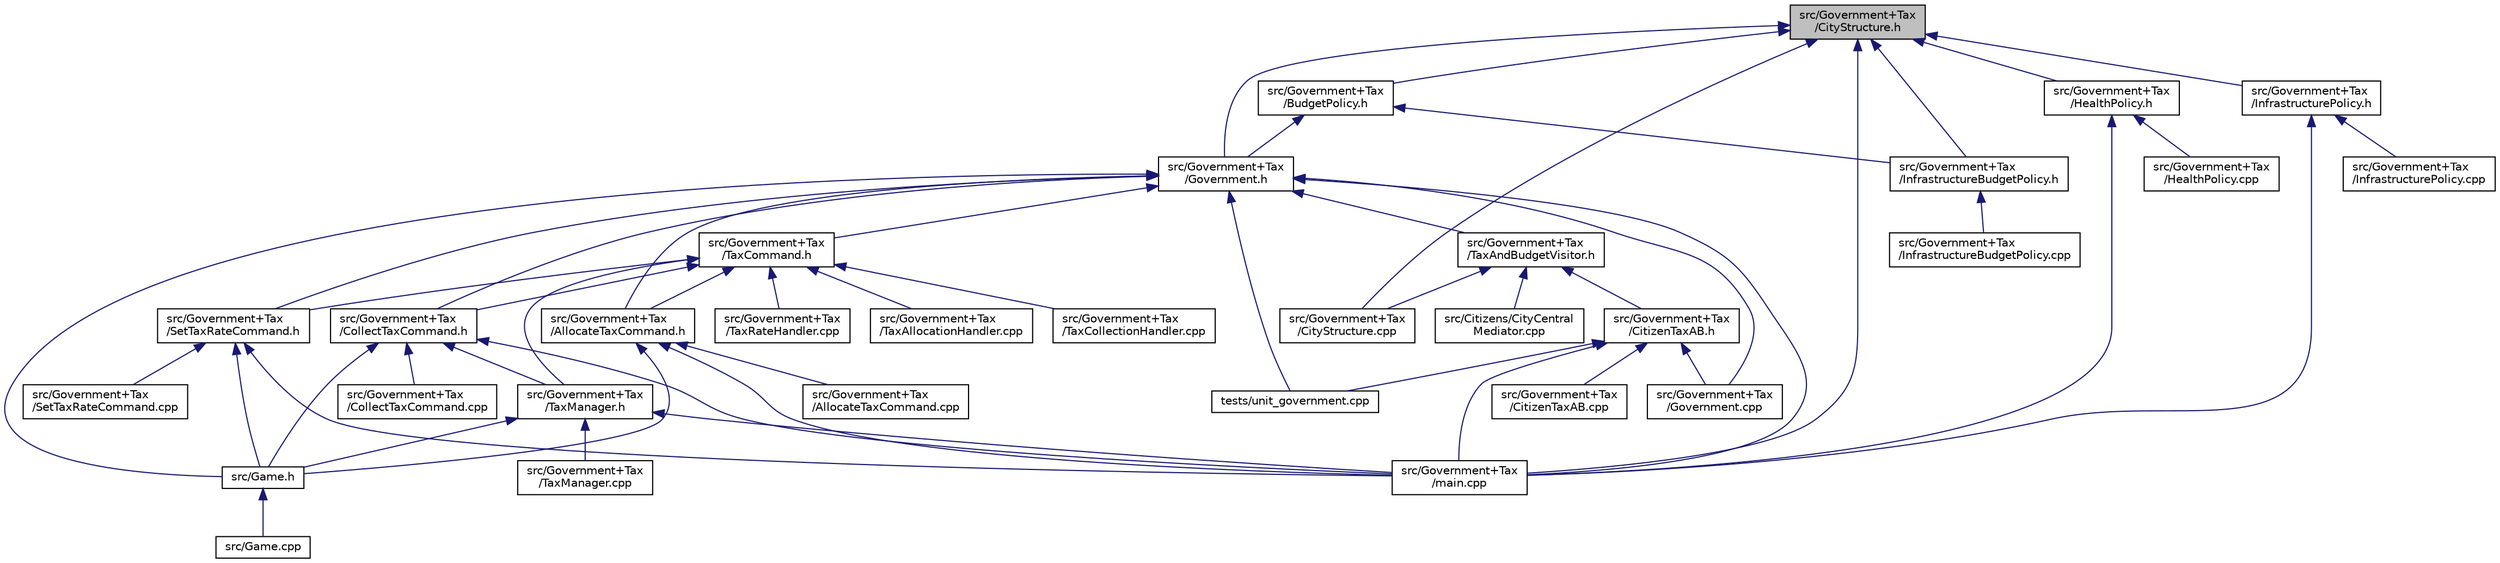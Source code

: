 digraph "src/Government+Tax/CityStructure.h"
{
 // LATEX_PDF_SIZE
  edge [fontname="Helvetica",fontsize="10",labelfontname="Helvetica",labelfontsize="10"];
  node [fontname="Helvetica",fontsize="10",shape=record];
  Node1 [label="src/Government+Tax\l/CityStructure.h",height=0.2,width=0.4,color="black", fillcolor="grey75", style="filled", fontcolor="black",tooltip="Header file for the CityStructure class, representing a city with blocks and departments for budget a..."];
  Node1 -> Node2 [dir="back",color="midnightblue",fontsize="10",style="solid",fontname="Helvetica"];
  Node2 [label="src/Government+Tax\l/BudgetPolicy.h",height=0.2,width=0.4,color="black", fillcolor="white", style="filled",URL="$BudgetPolicy_8h.html",tooltip="Header file for the BudgetPolicy class, defining the base interface for city budget policies."];
  Node2 -> Node3 [dir="back",color="midnightblue",fontsize="10",style="solid",fontname="Helvetica"];
  Node3 [label="src/Government+Tax\l/Government.h",height=0.2,width=0.4,color="black", fillcolor="white", style="filled",URL="$Government_8h.html",tooltip="Header file for the Government class, which manages tax collection and budget allocation for cities."];
  Node3 -> Node4 [dir="back",color="midnightblue",fontsize="10",style="solid",fontname="Helvetica"];
  Node4 [label="src/Game.h",height=0.2,width=0.4,color="black", fillcolor="white", style="filled",URL="$Game_8h.html",tooltip=" "];
  Node4 -> Node5 [dir="back",color="midnightblue",fontsize="10",style="solid",fontname="Helvetica"];
  Node5 [label="src/Game.cpp",height=0.2,width=0.4,color="black", fillcolor="white", style="filled",URL="$Game_8cpp.html",tooltip=" "];
  Node3 -> Node6 [dir="back",color="midnightblue",fontsize="10",style="solid",fontname="Helvetica"];
  Node6 [label="src/Government+Tax\l/AllocateTaxCommand.h",height=0.2,width=0.4,color="black", fillcolor="white", style="filled",URL="$AllocateTaxCommand_8h.html",tooltip="Header file for the AllocateTaxCommand class, which allocates tax funds to a specified department."];
  Node6 -> Node4 [dir="back",color="midnightblue",fontsize="10",style="solid",fontname="Helvetica"];
  Node6 -> Node7 [dir="back",color="midnightblue",fontsize="10",style="solid",fontname="Helvetica"];
  Node7 [label="src/Government+Tax\l/AllocateTaxCommand.cpp",height=0.2,width=0.4,color="black", fillcolor="white", style="filled",URL="$AllocateTaxCommand_8cpp.html",tooltip=" "];
  Node6 -> Node8 [dir="back",color="midnightblue",fontsize="10",style="solid",fontname="Helvetica"];
  Node8 [label="src/Government+Tax\l/main.cpp",height=0.2,width=0.4,color="black", fillcolor="white", style="filled",URL="$Government_09Tax_2main_8cpp.html",tooltip=" "];
  Node3 -> Node9 [dir="back",color="midnightblue",fontsize="10",style="solid",fontname="Helvetica"];
  Node9 [label="src/Government+Tax\l/CollectTaxCommand.h",height=0.2,width=0.4,color="black", fillcolor="white", style="filled",URL="$CollectTaxCommand_8h.html",tooltip="Header file for the CollectTaxCommand class, which encapsulates the tax collection command."];
  Node9 -> Node4 [dir="back",color="midnightblue",fontsize="10",style="solid",fontname="Helvetica"];
  Node9 -> Node10 [dir="back",color="midnightblue",fontsize="10",style="solid",fontname="Helvetica"];
  Node10 [label="src/Government+Tax\l/CollectTaxCommand.cpp",height=0.2,width=0.4,color="black", fillcolor="white", style="filled",URL="$CollectTaxCommand_8cpp.html",tooltip=" "];
  Node9 -> Node8 [dir="back",color="midnightblue",fontsize="10",style="solid",fontname="Helvetica"];
  Node9 -> Node11 [dir="back",color="midnightblue",fontsize="10",style="solid",fontname="Helvetica"];
  Node11 [label="src/Government+Tax\l/TaxManager.h",height=0.2,width=0.4,color="black", fillcolor="white", style="filled",URL="$TaxManager_8h.html",tooltip=" "];
  Node11 -> Node4 [dir="back",color="midnightblue",fontsize="10",style="solid",fontname="Helvetica"];
  Node11 -> Node8 [dir="back",color="midnightblue",fontsize="10",style="solid",fontname="Helvetica"];
  Node11 -> Node12 [dir="back",color="midnightblue",fontsize="10",style="solid",fontname="Helvetica"];
  Node12 [label="src/Government+Tax\l/TaxManager.cpp",height=0.2,width=0.4,color="black", fillcolor="white", style="filled",URL="$TaxManager_8cpp.html",tooltip=" "];
  Node3 -> Node13 [dir="back",color="midnightblue",fontsize="10",style="solid",fontname="Helvetica"];
  Node13 [label="src/Government+Tax\l/Government.cpp",height=0.2,width=0.4,color="black", fillcolor="white", style="filled",URL="$Government_8cpp.html",tooltip=" "];
  Node3 -> Node8 [dir="back",color="midnightblue",fontsize="10",style="solid",fontname="Helvetica"];
  Node3 -> Node14 [dir="back",color="midnightblue",fontsize="10",style="solid",fontname="Helvetica"];
  Node14 [label="src/Government+Tax\l/SetTaxRateCommand.h",height=0.2,width=0.4,color="black", fillcolor="white", style="filled",URL="$SetTaxRateCommand_8h.html",tooltip=" "];
  Node14 -> Node4 [dir="back",color="midnightblue",fontsize="10",style="solid",fontname="Helvetica"];
  Node14 -> Node8 [dir="back",color="midnightblue",fontsize="10",style="solid",fontname="Helvetica"];
  Node14 -> Node15 [dir="back",color="midnightblue",fontsize="10",style="solid",fontname="Helvetica"];
  Node15 [label="src/Government+Tax\l/SetTaxRateCommand.cpp",height=0.2,width=0.4,color="black", fillcolor="white", style="filled",URL="$SetTaxRateCommand_8cpp.html",tooltip=" "];
  Node3 -> Node16 [dir="back",color="midnightblue",fontsize="10",style="solid",fontname="Helvetica"];
  Node16 [label="src/Government+Tax\l/TaxAndBudgetVisitor.h",height=0.2,width=0.4,color="black", fillcolor="white", style="filled",URL="$TaxAndBudgetVisitor_8h.html",tooltip=" "];
  Node16 -> Node17 [dir="back",color="midnightblue",fontsize="10",style="solid",fontname="Helvetica"];
  Node17 [label="src/Citizens/CityCentral\lMediator.cpp",height=0.2,width=0.4,color="black", fillcolor="white", style="filled",URL="$CityCentralMediator_8cpp.html",tooltip=" "];
  Node16 -> Node18 [dir="back",color="midnightblue",fontsize="10",style="solid",fontname="Helvetica"];
  Node18 [label="src/Government+Tax\l/CitizenTaxAB.h",height=0.2,width=0.4,color="black", fillcolor="white", style="filled",URL="$CitizenTaxAB_8h.html",tooltip="Header file for the CitizenTaxAB class, which calculates tax for citizens and buildings."];
  Node18 -> Node19 [dir="back",color="midnightblue",fontsize="10",style="solid",fontname="Helvetica"];
  Node19 [label="src/Government+Tax\l/CitizenTaxAB.cpp",height=0.2,width=0.4,color="black", fillcolor="white", style="filled",URL="$CitizenTaxAB_8cpp.html",tooltip=" "];
  Node18 -> Node13 [dir="back",color="midnightblue",fontsize="10",style="solid",fontname="Helvetica"];
  Node18 -> Node8 [dir="back",color="midnightblue",fontsize="10",style="solid",fontname="Helvetica"];
  Node18 -> Node20 [dir="back",color="midnightblue",fontsize="10",style="solid",fontname="Helvetica"];
  Node20 [label="tests/unit_government.cpp",height=0.2,width=0.4,color="black", fillcolor="white", style="filled",URL="$unit__government_8cpp.html",tooltip=" "];
  Node16 -> Node21 [dir="back",color="midnightblue",fontsize="10",style="solid",fontname="Helvetica"];
  Node21 [label="src/Government+Tax\l/CityStructure.cpp",height=0.2,width=0.4,color="black", fillcolor="white", style="filled",URL="$CityStructure_8cpp.html",tooltip=" "];
  Node3 -> Node22 [dir="back",color="midnightblue",fontsize="10",style="solid",fontname="Helvetica"];
  Node22 [label="src/Government+Tax\l/TaxCommand.h",height=0.2,width=0.4,color="black", fillcolor="white", style="filled",URL="$TaxCommand_8h.html",tooltip=" "];
  Node22 -> Node6 [dir="back",color="midnightblue",fontsize="10",style="solid",fontname="Helvetica"];
  Node22 -> Node9 [dir="back",color="midnightblue",fontsize="10",style="solid",fontname="Helvetica"];
  Node22 -> Node14 [dir="back",color="midnightblue",fontsize="10",style="solid",fontname="Helvetica"];
  Node22 -> Node23 [dir="back",color="midnightblue",fontsize="10",style="solid",fontname="Helvetica"];
  Node23 [label="src/Government+Tax\l/TaxAllocationHandler.cpp",height=0.2,width=0.4,color="black", fillcolor="white", style="filled",URL="$TaxAllocationHandler_8cpp.html",tooltip=" "];
  Node22 -> Node24 [dir="back",color="midnightblue",fontsize="10",style="solid",fontname="Helvetica"];
  Node24 [label="src/Government+Tax\l/TaxCollectionHandler.cpp",height=0.2,width=0.4,color="black", fillcolor="white", style="filled",URL="$TaxCollectionHandler_8cpp.html",tooltip=" "];
  Node22 -> Node11 [dir="back",color="midnightblue",fontsize="10",style="solid",fontname="Helvetica"];
  Node22 -> Node25 [dir="back",color="midnightblue",fontsize="10",style="solid",fontname="Helvetica"];
  Node25 [label="src/Government+Tax\l/TaxRateHandler.cpp",height=0.2,width=0.4,color="black", fillcolor="white", style="filled",URL="$TaxRateHandler_8cpp.html",tooltip=" "];
  Node3 -> Node20 [dir="back",color="midnightblue",fontsize="10",style="solid",fontname="Helvetica"];
  Node2 -> Node26 [dir="back",color="midnightblue",fontsize="10",style="solid",fontname="Helvetica"];
  Node26 [label="src/Government+Tax\l/InfrastructureBudgetPolicy.h",height=0.2,width=0.4,color="black", fillcolor="white", style="filled",URL="$InfrastructureBudgetPolicy_8h.html",tooltip="Header file for the InfrastructureBudgetPolicy class, which allocates funds for infrastructure projec..."];
  Node26 -> Node27 [dir="back",color="midnightblue",fontsize="10",style="solid",fontname="Helvetica"];
  Node27 [label="src/Government+Tax\l/InfrastructureBudgetPolicy.cpp",height=0.2,width=0.4,color="black", fillcolor="white", style="filled",URL="$InfrastructureBudgetPolicy_8cpp.html",tooltip=" "];
  Node1 -> Node21 [dir="back",color="midnightblue",fontsize="10",style="solid",fontname="Helvetica"];
  Node1 -> Node3 [dir="back",color="midnightblue",fontsize="10",style="solid",fontname="Helvetica"];
  Node1 -> Node28 [dir="back",color="midnightblue",fontsize="10",style="solid",fontname="Helvetica"];
  Node28 [label="src/Government+Tax\l/HealthPolicy.h",height=0.2,width=0.4,color="black", fillcolor="white", style="filled",URL="$HealthPolicy_8h.html",tooltip="Header file for the HealthPolicy class, defining health-oriented budget allocation."];
  Node28 -> Node29 [dir="back",color="midnightblue",fontsize="10",style="solid",fontname="Helvetica"];
  Node29 [label="src/Government+Tax\l/HealthPolicy.cpp",height=0.2,width=0.4,color="black", fillcolor="white", style="filled",URL="$HealthPolicy_8cpp.html",tooltip=" "];
  Node28 -> Node8 [dir="back",color="midnightblue",fontsize="10",style="solid",fontname="Helvetica"];
  Node1 -> Node26 [dir="back",color="midnightblue",fontsize="10",style="solid",fontname="Helvetica"];
  Node1 -> Node30 [dir="back",color="midnightblue",fontsize="10",style="solid",fontname="Helvetica"];
  Node30 [label="src/Government+Tax\l/InfrastructurePolicy.h",height=0.2,width=0.4,color="black", fillcolor="white", style="filled",URL="$InfrastructurePolicy_8h.html",tooltip="Header file for the InfrastructurePolicy class, which handles budgets specifically for infrastructure..."];
  Node30 -> Node31 [dir="back",color="midnightblue",fontsize="10",style="solid",fontname="Helvetica"];
  Node31 [label="src/Government+Tax\l/InfrastructurePolicy.cpp",height=0.2,width=0.4,color="black", fillcolor="white", style="filled",URL="$InfrastructurePolicy_8cpp.html",tooltip=" "];
  Node30 -> Node8 [dir="back",color="midnightblue",fontsize="10",style="solid",fontname="Helvetica"];
  Node1 -> Node8 [dir="back",color="midnightblue",fontsize="10",style="solid",fontname="Helvetica"];
}
